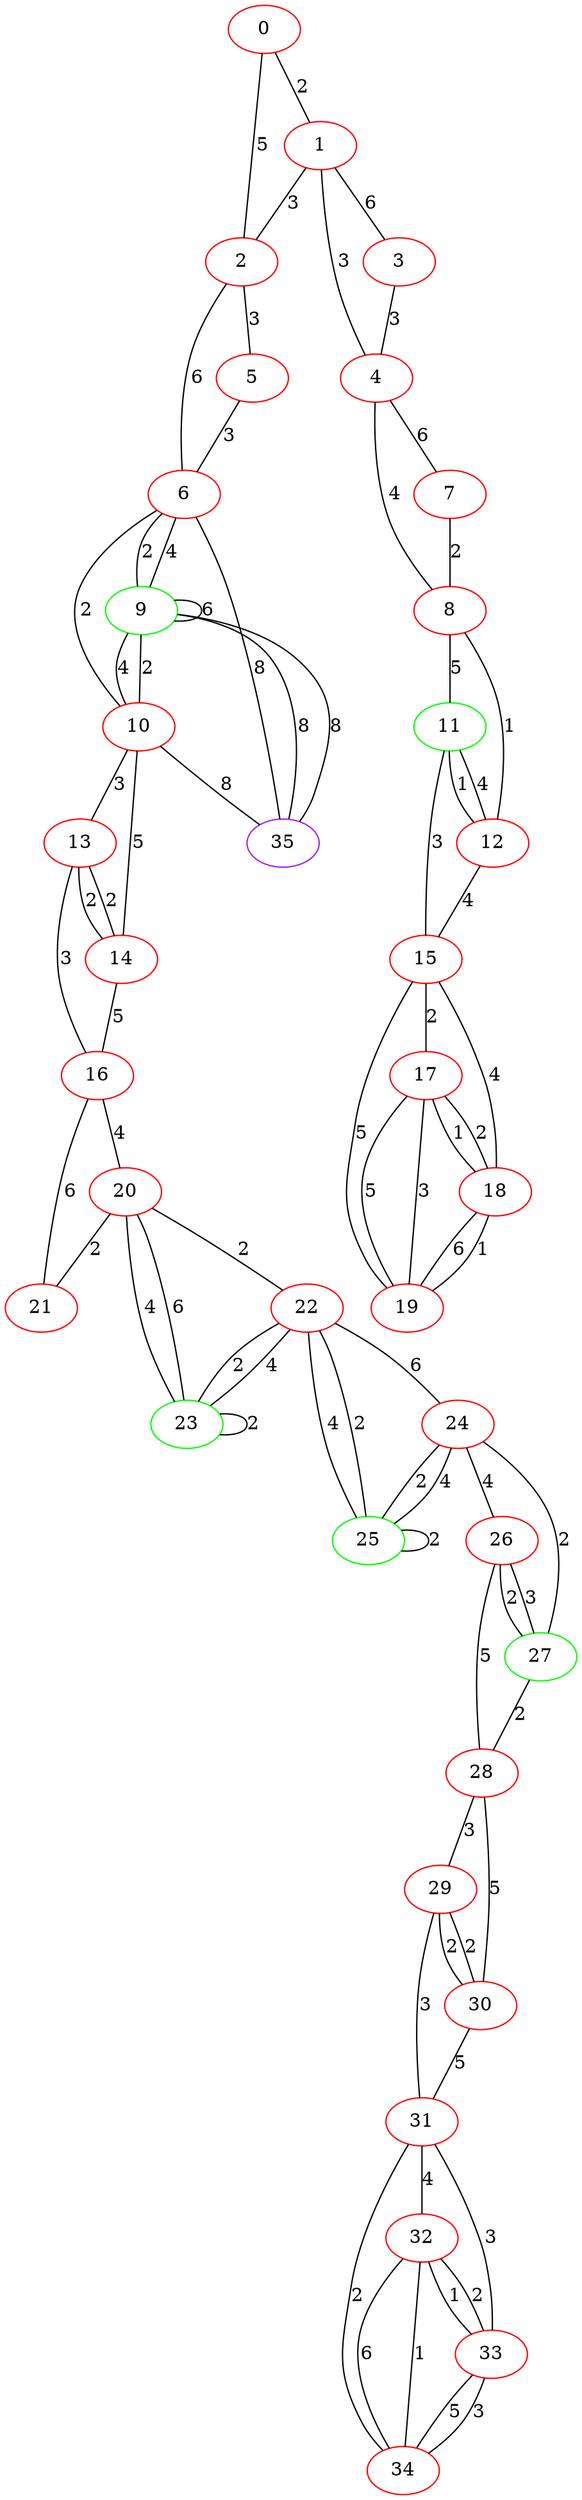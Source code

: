 graph "" {
0 [color=red, weight=1];
1 [color=red, weight=1];
2 [color=red, weight=1];
3 [color=red, weight=1];
4 [color=red, weight=1];
5 [color=red, weight=1];
6 [color=red, weight=1];
7 [color=red, weight=1];
8 [color=red, weight=1];
9 [color=green, weight=2];
10 [color=red, weight=1];
11 [color=green, weight=2];
12 [color=red, weight=1];
13 [color=red, weight=1];
14 [color=red, weight=1];
15 [color=red, weight=1];
16 [color=red, weight=1];
17 [color=red, weight=1];
18 [color=red, weight=1];
19 [color=red, weight=1];
20 [color=red, weight=1];
21 [color=red, weight=1];
22 [color=red, weight=1];
23 [color=green, weight=2];
24 [color=red, weight=1];
25 [color=green, weight=2];
26 [color=red, weight=1];
27 [color=green, weight=2];
28 [color=red, weight=1];
29 [color=red, weight=1];
30 [color=red, weight=1];
31 [color=red, weight=1];
32 [color=red, weight=1];
33 [color=red, weight=1];
34 [color=red, weight=1];
35 [color=purple, weight=4];
0 -- 1  [key=0, label=2];
0 -- 2  [key=0, label=5];
1 -- 2  [key=0, label=3];
1 -- 3  [key=0, label=6];
1 -- 4  [key=0, label=3];
2 -- 5  [key=0, label=3];
2 -- 6  [key=0, label=6];
3 -- 4  [key=0, label=3];
4 -- 8  [key=0, label=4];
4 -- 7  [key=0, label=6];
5 -- 6  [key=0, label=3];
6 -- 9  [key=0, label=2];
6 -- 9  [key=1, label=4];
6 -- 10  [key=0, label=2];
6 -- 35  [key=0, label=8];
7 -- 8  [key=0, label=2];
8 -- 11  [key=0, label=5];
8 -- 12  [key=0, label=1];
9 -- 9  [key=0, label=6];
9 -- 10  [key=0, label=4];
9 -- 10  [key=1, label=2];
9 -- 35  [key=0, label=8];
9 -- 35  [key=1, label=8];
10 -- 35  [key=0, label=8];
10 -- 13  [key=0, label=3];
10 -- 14  [key=0, label=5];
11 -- 12  [key=0, label=1];
11 -- 12  [key=1, label=4];
11 -- 15  [key=0, label=3];
12 -- 15  [key=0, label=4];
13 -- 16  [key=0, label=3];
13 -- 14  [key=0, label=2];
13 -- 14  [key=1, label=2];
14 -- 16  [key=0, label=5];
15 -- 19  [key=0, label=5];
15 -- 17  [key=0, label=2];
15 -- 18  [key=0, label=4];
16 -- 20  [key=0, label=4];
16 -- 21  [key=0, label=6];
17 -- 18  [key=0, label=1];
17 -- 18  [key=1, label=2];
17 -- 19  [key=0, label=5];
17 -- 19  [key=1, label=3];
18 -- 19  [key=0, label=6];
18 -- 19  [key=1, label=1];
20 -- 21  [key=0, label=2];
20 -- 22  [key=0, label=2];
20 -- 23  [key=0, label=4];
20 -- 23  [key=1, label=6];
22 -- 24  [key=0, label=6];
22 -- 25  [key=0, label=4];
22 -- 25  [key=1, label=2];
22 -- 23  [key=0, label=2];
22 -- 23  [key=1, label=4];
23 -- 23  [key=0, label=2];
24 -- 25  [key=0, label=2];
24 -- 25  [key=1, label=4];
24 -- 26  [key=0, label=4];
24 -- 27  [key=0, label=2];
25 -- 25  [key=0, label=2];
26 -- 27  [key=0, label=2];
26 -- 27  [key=1, label=3];
26 -- 28  [key=0, label=5];
27 -- 28  [key=0, label=2];
28 -- 29  [key=0, label=3];
28 -- 30  [key=0, label=5];
29 -- 30  [key=0, label=2];
29 -- 30  [key=1, label=2];
29 -- 31  [key=0, label=3];
30 -- 31  [key=0, label=5];
31 -- 32  [key=0, label=4];
31 -- 33  [key=0, label=3];
31 -- 34  [key=0, label=2];
32 -- 33  [key=0, label=1];
32 -- 33  [key=1, label=2];
32 -- 34  [key=0, label=6];
32 -- 34  [key=1, label=1];
33 -- 34  [key=0, label=5];
33 -- 34  [key=1, label=3];
}
